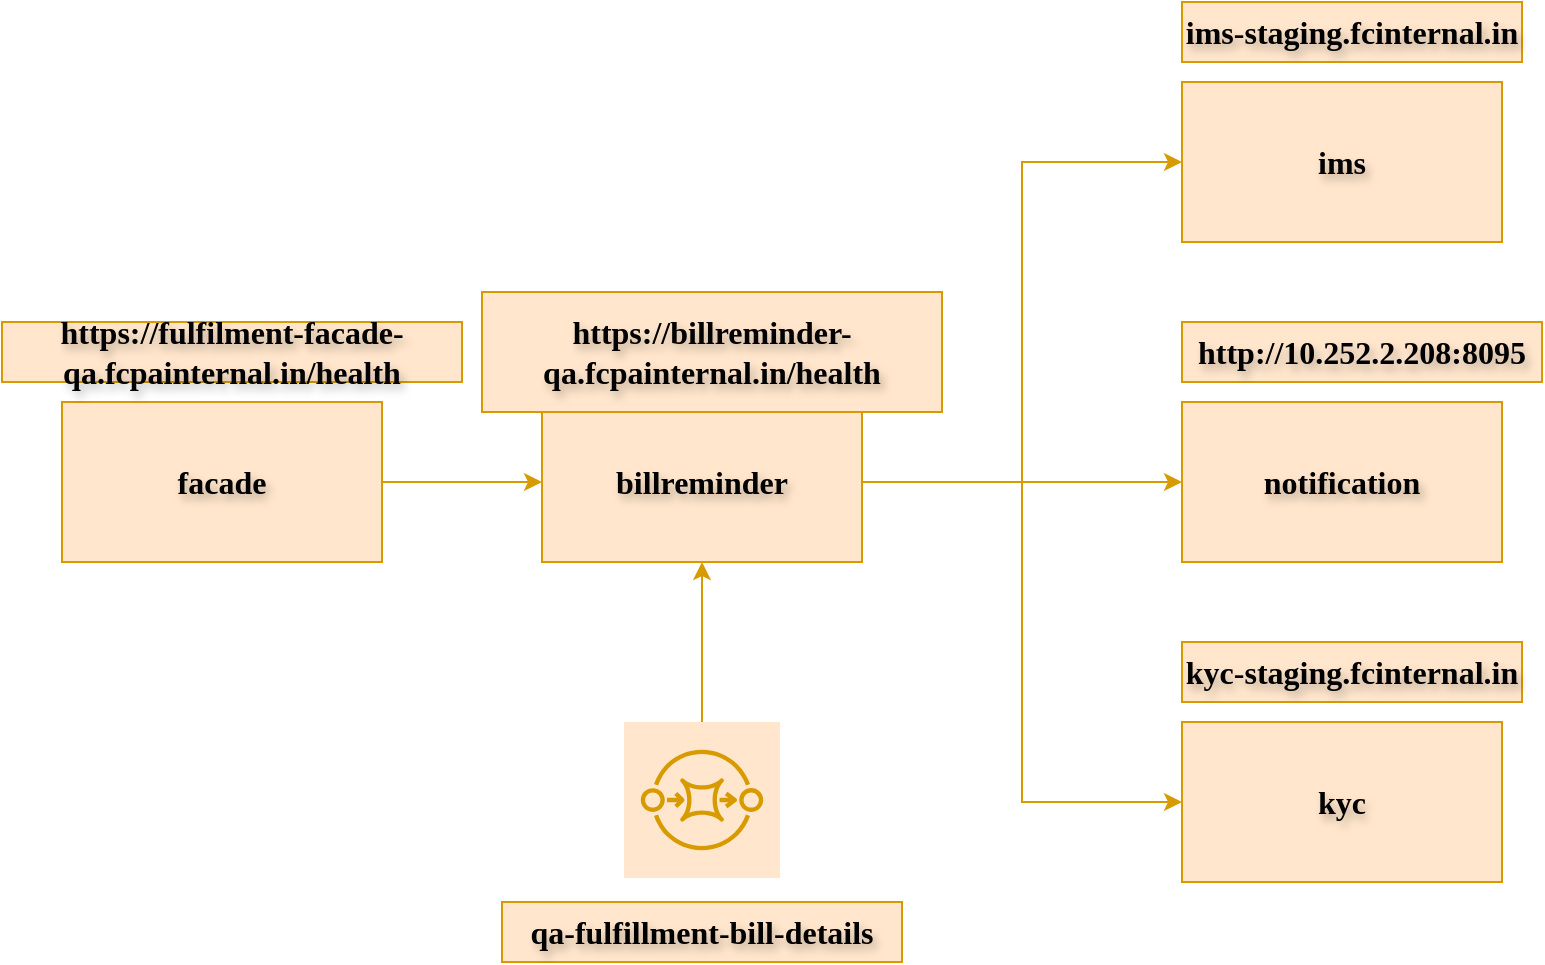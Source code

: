 <mxfile version="26.0.6">
  <diagram name="Page-1" id="c0rakYdYkkOSW9MFR3pB">
    <mxGraphModel dx="1434" dy="715" grid="1" gridSize="10" guides="1" tooltips="1" connect="1" arrows="1" fold="1" page="1" pageScale="1" pageWidth="850" pageHeight="1100" math="0" shadow="0">
      <root>
        <mxCell id="0" />
        <mxCell id="1" parent="0" />
        <mxCell id="gjNtZo99XuUkxoSSHXK9-3" style="edgeStyle=orthogonalEdgeStyle;rounded=0;orthogonalLoop=1;jettySize=auto;html=1;exitX=1;exitY=0.5;exitDx=0;exitDy=0;fontStyle=1;fontSize=16;movable=1;resizable=1;rotatable=1;deletable=1;editable=1;locked=0;connectable=1;labelBackgroundColor=none;fontColor=default;fontFamily=Times New Roman;textShadow=1;labelBorderColor=none;fillColor=#ffe6cc;strokeColor=#d79b00;" edge="1" parent="1" source="gjNtZo99XuUkxoSSHXK9-4">
          <mxGeometry relative="1" as="geometry">
            <mxPoint x="280" y="400" as="targetPoint" />
          </mxGeometry>
        </mxCell>
        <mxCell id="gjNtZo99XuUkxoSSHXK9-4" value="facade" style="rounded=0;whiteSpace=wrap;html=1;fontStyle=1;fontSize=16;movable=1;resizable=1;rotatable=1;deletable=1;editable=1;locked=0;connectable=1;labelBackgroundColor=none;fontFamily=Times New Roman;textShadow=1;labelBorderColor=none;fillColor=#ffe6cc;strokeColor=#d79b00;" vertex="1" parent="1">
          <mxGeometry x="40" y="360" width="160" height="80" as="geometry" />
        </mxCell>
        <mxCell id="gjNtZo99XuUkxoSSHXK9-7" style="edgeStyle=orthogonalEdgeStyle;rounded=0;orthogonalLoop=1;jettySize=auto;html=1;entryX=0;entryY=0.5;entryDx=0;entryDy=0;fontStyle=1;fontSize=16;movable=1;resizable=1;rotatable=1;deletable=1;editable=1;locked=0;connectable=1;labelBackgroundColor=none;fontColor=default;fontFamily=Times New Roman;textShadow=1;labelBorderColor=none;fillColor=#ffe6cc;strokeColor=#d79b00;" edge="1" parent="1" source="gjNtZo99XuUkxoSSHXK9-9" target="gjNtZo99XuUkxoSSHXK9-10">
          <mxGeometry relative="1" as="geometry">
            <Array as="points">
              <mxPoint x="520" y="400" />
              <mxPoint x="520" y="240" />
            </Array>
          </mxGeometry>
        </mxCell>
        <mxCell id="gjNtZo99XuUkxoSSHXK9-8" style="edgeStyle=orthogonalEdgeStyle;rounded=0;orthogonalLoop=1;jettySize=auto;html=1;exitX=1;exitY=0.5;exitDx=0;exitDy=0;entryX=0;entryY=0.5;entryDx=0;entryDy=0;fontStyle=1;fontSize=16;movable=1;resizable=1;rotatable=1;deletable=1;editable=1;locked=0;connectable=1;labelBackgroundColor=none;fontColor=default;fontFamily=Times New Roman;textShadow=1;labelBorderColor=none;fillColor=#ffe6cc;strokeColor=#d79b00;" edge="1" parent="1" source="gjNtZo99XuUkxoSSHXK9-9" target="gjNtZo99XuUkxoSSHXK9-11">
          <mxGeometry relative="1" as="geometry">
            <Array as="points">
              <mxPoint x="520" y="400" />
              <mxPoint x="520" y="560" />
            </Array>
          </mxGeometry>
        </mxCell>
        <mxCell id="gjNtZo99XuUkxoSSHXK9-24" style="edgeStyle=orthogonalEdgeStyle;rounded=0;orthogonalLoop=1;jettySize=auto;html=1;exitX=1;exitY=0.5;exitDx=0;exitDy=0;entryX=0;entryY=0.5;entryDx=0;entryDy=0;fontSize=16;textShadow=1;labelBackgroundColor=none;labelBorderColor=none;fontFamily=Times New Roman;fillColor=#ffe6cc;strokeColor=#d79b00;" edge="1" parent="1" source="gjNtZo99XuUkxoSSHXK9-9" target="gjNtZo99XuUkxoSSHXK9-18">
          <mxGeometry relative="1" as="geometry" />
        </mxCell>
        <mxCell id="gjNtZo99XuUkxoSSHXK9-9" value="billreminder" style="rounded=0;whiteSpace=wrap;html=1;fontStyle=1;fontSize=16;movable=1;resizable=1;rotatable=1;deletable=1;editable=1;locked=0;connectable=1;labelBackgroundColor=none;fontFamily=Times New Roman;textShadow=1;labelBorderColor=none;fillColor=#ffe6cc;strokeColor=#d79b00;" vertex="1" parent="1">
          <mxGeometry x="280" y="360" width="160" height="80" as="geometry" />
        </mxCell>
        <mxCell id="gjNtZo99XuUkxoSSHXK9-10" value="ims" style="rounded=0;whiteSpace=wrap;html=1;fontStyle=1;fontSize=16;movable=1;resizable=1;rotatable=1;deletable=1;editable=1;locked=0;connectable=1;labelBackgroundColor=none;fontFamily=Times New Roman;textShadow=1;labelBorderColor=none;fillColor=#ffe6cc;strokeColor=#d79b00;" vertex="1" parent="1">
          <mxGeometry x="600" y="200" width="160" height="80" as="geometry" />
        </mxCell>
        <mxCell id="gjNtZo99XuUkxoSSHXK9-11" value="kyc" style="rounded=0;whiteSpace=wrap;html=1;fontStyle=1;fontSize=16;movable=1;resizable=1;rotatable=1;deletable=1;editable=1;locked=0;connectable=1;labelBackgroundColor=none;fontFamily=Times New Roman;textShadow=1;labelBorderColor=none;fillColor=#ffe6cc;strokeColor=#d79b00;" vertex="1" parent="1">
          <mxGeometry x="600" y="520" width="160" height="80" as="geometry" />
        </mxCell>
        <UserObject label="&lt;font&gt;https://fulfilment-facade-qa.fcpainternal.in/health&lt;/font&gt;" link="https://fulfilment-facade-qa.fcpainternal.in/health" id="gjNtZo99XuUkxoSSHXK9-13">
          <mxCell style="text;html=1;align=center;verticalAlign=middle;whiteSpace=wrap;rounded=0;fontStyle=1;fontSize=16;movable=1;resizable=1;rotatable=1;deletable=1;editable=1;locked=0;connectable=1;labelBackgroundColor=none;fontFamily=Times New Roman;textShadow=1;labelBorderColor=none;fillColor=#ffe6cc;strokeColor=#d79b00;" vertex="1" parent="1">
            <mxGeometry x="10" y="320" width="230" height="30" as="geometry" />
          </mxCell>
        </UserObject>
        <UserObject label="https://billreminder-qa.fcpainternal.in/health" link="https://billreminder-qa.fcpainternal.in/health" id="gjNtZo99XuUkxoSSHXK9-15">
          <mxCell style="text;html=1;align=center;verticalAlign=middle;whiteSpace=wrap;rounded=0;fontStyle=1;fontSize=16;movable=1;resizable=1;rotatable=1;deletable=1;editable=1;locked=0;connectable=1;labelBackgroundColor=none;fontFamily=Times New Roman;textShadow=1;labelBorderColor=none;fillColor=#ffe6cc;strokeColor=#d79b00;" vertex="1" parent="1">
            <mxGeometry x="250" y="305" width="230" height="60" as="geometry" />
          </mxCell>
        </UserObject>
        <UserObject label="ims-staging.fcinternal.in" id="gjNtZo99XuUkxoSSHXK9-16">
          <mxCell style="text;html=1;align=center;verticalAlign=middle;whiteSpace=wrap;rounded=0;fontStyle=1;fontSize=16;movable=1;resizable=1;rotatable=1;deletable=1;editable=1;locked=0;connectable=1;labelBackgroundColor=none;fontFamily=Times New Roman;textShadow=1;labelBorderColor=none;fillColor=#ffe6cc;strokeColor=#d79b00;" vertex="1" parent="1">
            <mxGeometry x="600" y="160" width="170" height="30" as="geometry" />
          </mxCell>
        </UserObject>
        <UserObject label="kyc-staging.fcinternal.in" id="gjNtZo99XuUkxoSSHXK9-17">
          <mxCell style="text;html=1;align=center;verticalAlign=middle;whiteSpace=wrap;rounded=0;fontStyle=1;fontSize=16;movable=1;resizable=1;rotatable=1;deletable=1;editable=1;locked=0;connectable=1;labelBackgroundColor=none;fontFamily=Times New Roman;textShadow=1;labelBorderColor=none;fillColor=#ffe6cc;strokeColor=#d79b00;" vertex="1" parent="1">
            <mxGeometry x="600" y="480" width="170" height="30" as="geometry" />
          </mxCell>
        </UserObject>
        <mxCell id="gjNtZo99XuUkxoSSHXK9-18" value="notification" style="rounded=0;whiteSpace=wrap;html=1;fontStyle=1;fontSize=16;movable=1;resizable=1;rotatable=1;deletable=1;editable=1;locked=0;connectable=1;labelBackgroundColor=none;fontFamily=Times New Roman;textShadow=1;labelBorderColor=none;fillColor=#ffe6cc;strokeColor=#d79b00;" vertex="1" parent="1">
          <mxGeometry x="600" y="360" width="160" height="80" as="geometry" />
        </mxCell>
        <mxCell id="gjNtZo99XuUkxoSSHXK9-21" value="" style="edgeStyle=orthogonalEdgeStyle;rounded=0;orthogonalLoop=1;jettySize=auto;html=1;fontSize=16;textShadow=1;labelBackgroundColor=none;labelBorderColor=none;fontFamily=Times New Roman;fillColor=#ffe6cc;strokeColor=#d79b00;" edge="1" parent="1" source="gjNtZo99XuUkxoSSHXK9-20" target="gjNtZo99XuUkxoSSHXK9-9">
          <mxGeometry relative="1" as="geometry" />
        </mxCell>
        <mxCell id="gjNtZo99XuUkxoSSHXK9-20" value="" style="sketch=0;points=[[0,0,0],[0.25,0,0],[0.5,0,0],[0.75,0,0],[1,0,0],[0,1,0],[0.25,1,0],[0.5,1,0],[0.75,1,0],[1,1,0],[0,0.25,0],[0,0.5,0],[0,0.75,0],[1,0.25,0],[1,0.5,0],[1,0.75,0]];outlineConnect=0;fillColor=#ffe6cc;strokeColor=#d79b00;dashed=0;verticalLabelPosition=bottom;verticalAlign=top;align=center;html=1;fontSize=16;fontStyle=0;aspect=fixed;shape=mxgraph.aws4.resourceIcon;resIcon=mxgraph.aws4.sqs;textShadow=1;whiteSpace=wrap;labelBackgroundColor=none;labelBorderColor=none;fontFamily=Times New Roman;" vertex="1" parent="1">
          <mxGeometry x="321" y="520" width="78" height="78" as="geometry" />
        </mxCell>
        <mxCell id="gjNtZo99XuUkxoSSHXK9-22" value="&lt;font&gt;&lt;b&gt;qa-fulfillment-bill-details&lt;/b&gt;&lt;/font&gt;" style="text;html=1;align=center;verticalAlign=middle;whiteSpace=wrap;rounded=0;fontSize=16;textShadow=1;labelBackgroundColor=none;labelBorderColor=none;fontFamily=Times New Roman;fillColor=#ffe6cc;strokeColor=#d79b00;" vertex="1" parent="1">
          <mxGeometry x="260" y="610" width="200" height="30" as="geometry" />
        </mxCell>
        <mxCell id="gjNtZo99XuUkxoSSHXK9-25" value="&lt;b&gt;&lt;font&gt;http://10.252.2.208:8095&lt;/font&gt;&lt;/b&gt;" style="text;html=1;align=center;verticalAlign=middle;whiteSpace=wrap;rounded=0;textShadow=1;fontSize=16;labelBackgroundColor=none;labelBorderColor=none;fontFamily=Times New Roman;fillColor=#ffe6cc;strokeColor=#d79b00;" vertex="1" parent="1">
          <mxGeometry x="600" y="320" width="180" height="30" as="geometry" />
        </mxCell>
      </root>
    </mxGraphModel>
  </diagram>
</mxfile>

